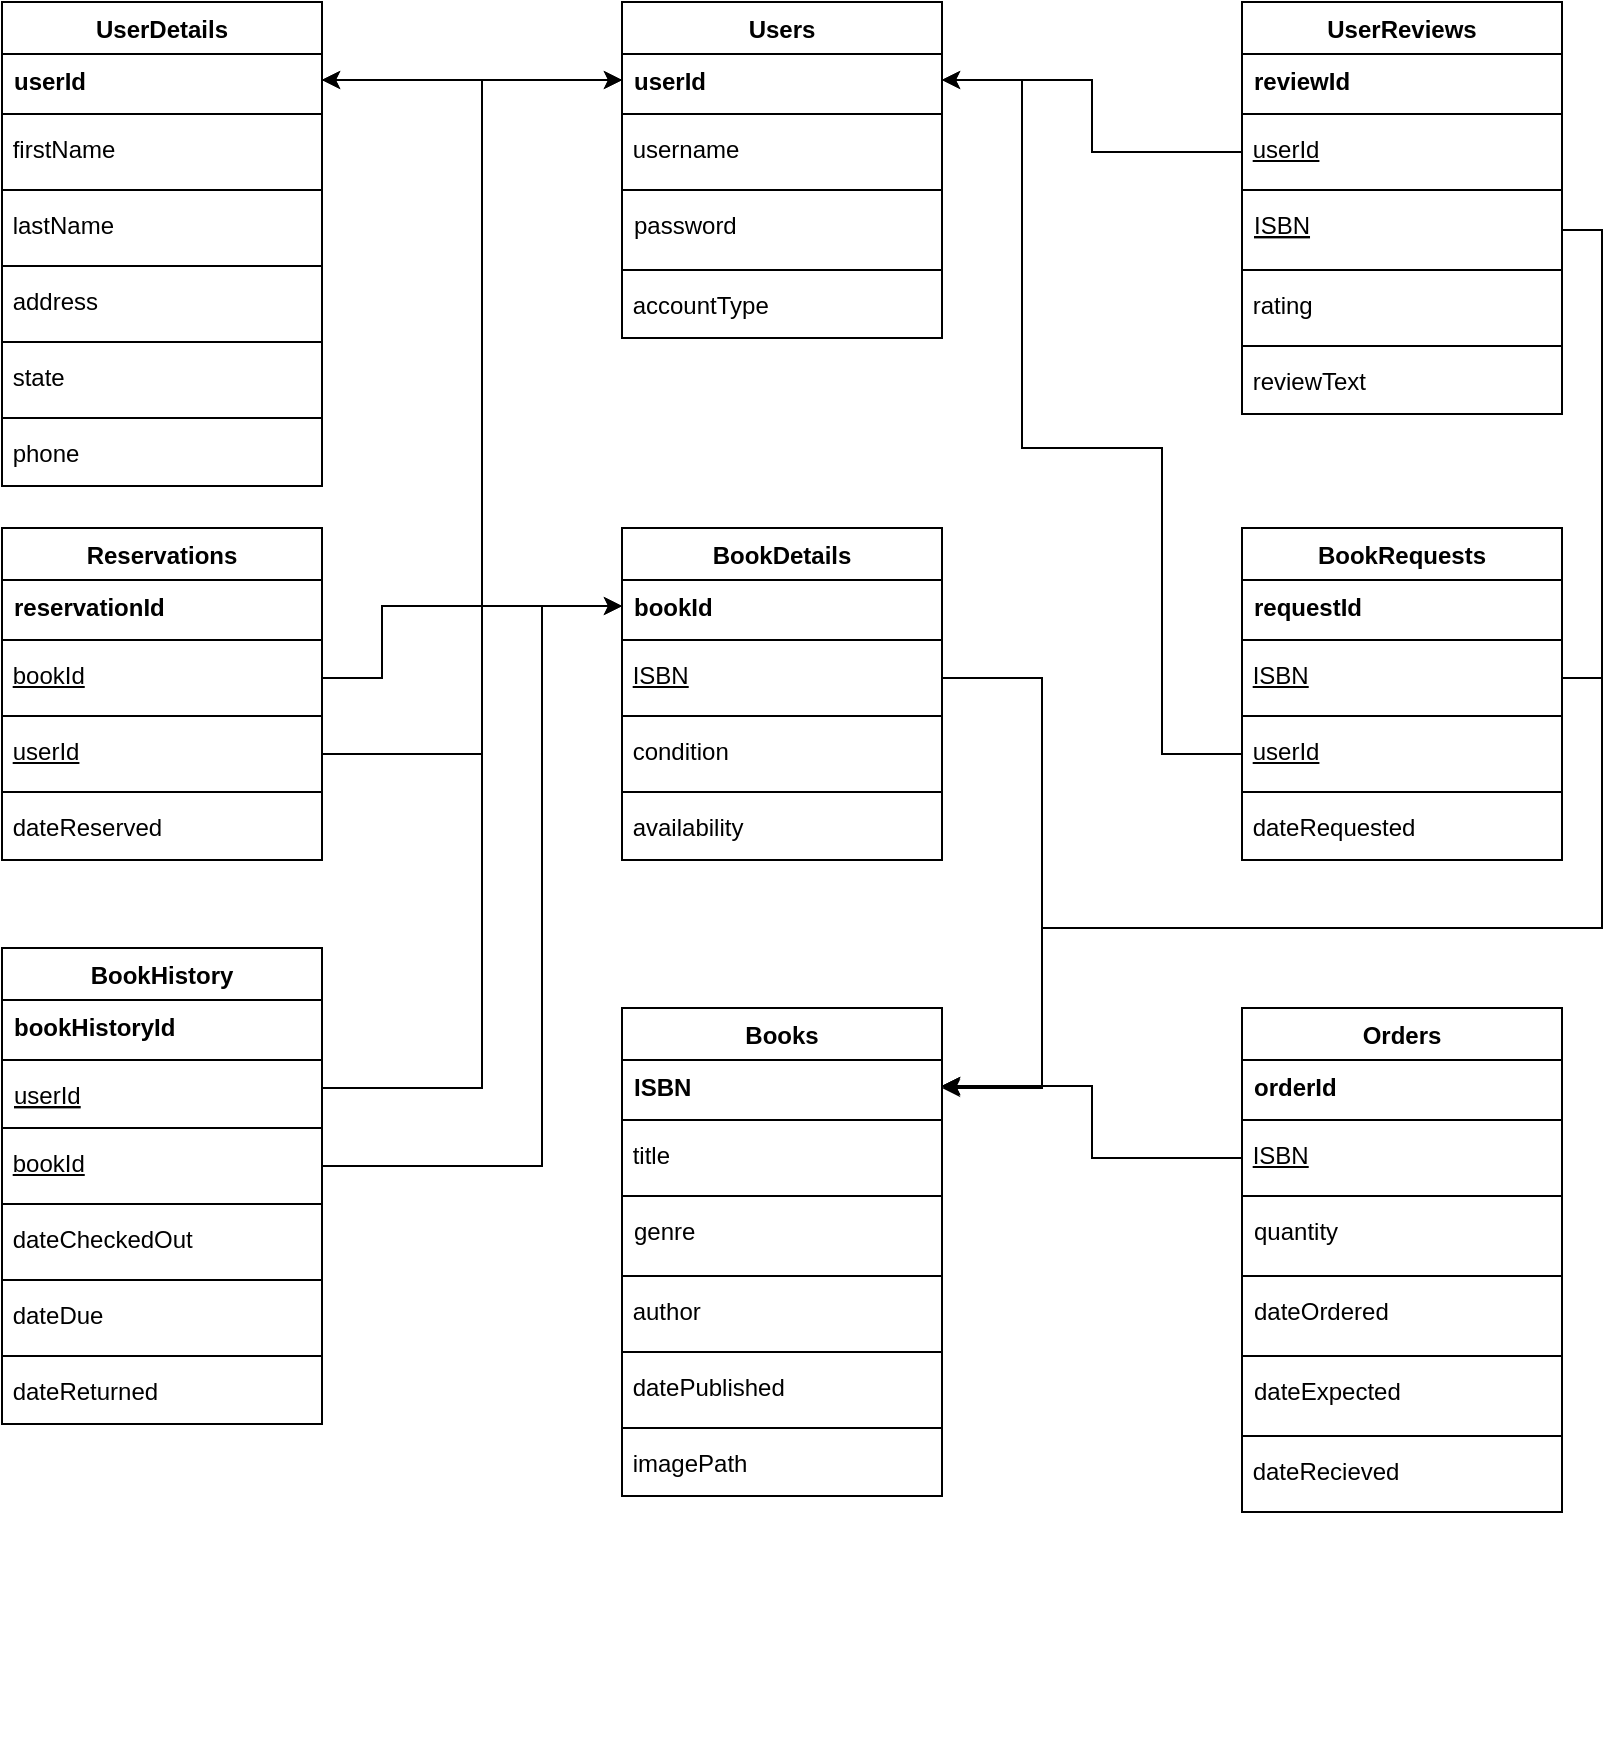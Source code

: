 <mxfile version="12.7.0" type="device"><diagram id="Xg3GlzZlZHLlRnHhwqz-" name="Page-1"><mxGraphModel dx="1902" dy="1081" grid="1" gridSize="10" guides="1" tooltips="1" connect="1" arrows="1" fold="1" page="1" pageScale="1" pageWidth="1500" pageHeight="1000" math="0" shadow="0"><root><mxCell id="0"/><mxCell id="1" parent="0"/><mxCell id="W9Jm4VccmNvsLr-udF0N-2" value="Users" style="swimlane;fontStyle=1;align=center;verticalAlign=top;childLayout=stackLayout;horizontal=1;startSize=26;horizontalStack=0;resizeParent=1;resizeParentMax=0;resizeLast=0;collapsible=1;marginBottom=0;" parent="1" vertex="1"><mxGeometry x="660" y="107" width="160" height="168" as="geometry"/></mxCell><mxCell id="W9Jm4VccmNvsLr-udF0N-3" value="userId" style="text;strokeColor=none;fillColor=none;align=left;verticalAlign=top;spacingLeft=4;spacingRight=4;overflow=hidden;rotatable=0;points=[[0,0.5],[1,0.5]];portConstraint=eastwest;fontStyle=1" parent="W9Jm4VccmNvsLr-udF0N-2" vertex="1"><mxGeometry y="26" width="160" height="26" as="geometry"/></mxCell><mxCell id="W9Jm4VccmNvsLr-udF0N-4" value="" style="line;strokeWidth=1;fillColor=none;align=left;verticalAlign=middle;spacingTop=-1;spacingLeft=3;spacingRight=3;rotatable=0;labelPosition=right;points=[];portConstraint=eastwest;" parent="W9Jm4VccmNvsLr-udF0N-2" vertex="1"><mxGeometry y="52" width="160" height="8" as="geometry"/></mxCell><mxCell id="W9Jm4VccmNvsLr-udF0N-10" value="&amp;nbsp;username" style="text;html=1;" parent="W9Jm4VccmNvsLr-udF0N-2" vertex="1"><mxGeometry y="60" width="160" height="30" as="geometry"/></mxCell><mxCell id="W9Jm4VccmNvsLr-udF0N-6" value="" style="line;strokeWidth=1;fillColor=none;align=left;verticalAlign=middle;spacingTop=-1;spacingLeft=3;spacingRight=3;rotatable=0;labelPosition=right;points=[];portConstraint=eastwest;" parent="W9Jm4VccmNvsLr-udF0N-2" vertex="1"><mxGeometry y="90" width="160" height="8" as="geometry"/></mxCell><mxCell id="W9Jm4VccmNvsLr-udF0N-5" value="password" style="text;strokeColor=none;fillColor=none;align=left;verticalAlign=top;spacingLeft=4;spacingRight=4;overflow=hidden;rotatable=0;points=[[0,0.5],[1,0.5]];portConstraint=eastwest;" parent="W9Jm4VccmNvsLr-udF0N-2" vertex="1"><mxGeometry y="98" width="160" height="32" as="geometry"/></mxCell><mxCell id="W9Jm4VccmNvsLr-udF0N-7" value="" style="line;strokeWidth=1;fillColor=none;align=left;verticalAlign=middle;spacingTop=-1;spacingLeft=3;spacingRight=3;rotatable=0;labelPosition=right;points=[];portConstraint=eastwest;" parent="W9Jm4VccmNvsLr-udF0N-2" vertex="1"><mxGeometry y="130" width="160" height="8" as="geometry"/></mxCell><mxCell id="W9Jm4VccmNvsLr-udF0N-12" value="&amp;nbsp;accountType" style="text;html=1;" parent="W9Jm4VccmNvsLr-udF0N-2" vertex="1"><mxGeometry y="138" width="160" height="30" as="geometry"/></mxCell><mxCell id="W9Jm4VccmNvsLr-udF0N-14" value="UserReviews" style="swimlane;fontStyle=1;align=center;verticalAlign=top;childLayout=stackLayout;horizontal=1;startSize=26;horizontalStack=0;resizeParent=1;resizeParentMax=0;resizeLast=0;collapsible=1;marginBottom=0;" parent="1" vertex="1"><mxGeometry x="970" y="107" width="160" height="206" as="geometry"/></mxCell><mxCell id="W9Jm4VccmNvsLr-udF0N-15" value="reviewId" style="text;strokeColor=none;fillColor=none;align=left;verticalAlign=top;spacingLeft=4;spacingRight=4;overflow=hidden;rotatable=0;points=[[0,0.5],[1,0.5]];portConstraint=eastwest;fontStyle=1" parent="W9Jm4VccmNvsLr-udF0N-14" vertex="1"><mxGeometry y="26" width="160" height="26" as="geometry"/></mxCell><mxCell id="W9Jm4VccmNvsLr-udF0N-16" value="" style="line;strokeWidth=1;fillColor=none;align=left;verticalAlign=middle;spacingTop=-1;spacingLeft=3;spacingRight=3;rotatable=0;labelPosition=right;points=[];portConstraint=eastwest;" parent="W9Jm4VccmNvsLr-udF0N-14" vertex="1"><mxGeometry y="52" width="160" height="8" as="geometry"/></mxCell><mxCell id="W9Jm4VccmNvsLr-udF0N-17" value="&amp;nbsp;&lt;u&gt;userId&lt;/u&gt;" style="text;html=1;" parent="W9Jm4VccmNvsLr-udF0N-14" vertex="1"><mxGeometry y="60" width="160" height="30" as="geometry"/></mxCell><mxCell id="W9Jm4VccmNvsLr-udF0N-18" value="" style="line;strokeWidth=1;fillColor=none;align=left;verticalAlign=middle;spacingTop=-1;spacingLeft=3;spacingRight=3;rotatable=0;labelPosition=right;points=[];portConstraint=eastwest;" parent="W9Jm4VccmNvsLr-udF0N-14" vertex="1"><mxGeometry y="90" width="160" height="8" as="geometry"/></mxCell><mxCell id="W9Jm4VccmNvsLr-udF0N-19" value="ISBN" style="text;strokeColor=none;fillColor=none;align=left;verticalAlign=top;spacingLeft=4;spacingRight=4;overflow=hidden;rotatable=0;points=[[0,0.5],[1,0.5]];portConstraint=eastwest;fontStyle=4" parent="W9Jm4VccmNvsLr-udF0N-14" vertex="1"><mxGeometry y="98" width="160" height="32" as="geometry"/></mxCell><mxCell id="W9Jm4VccmNvsLr-udF0N-20" value="" style="line;strokeWidth=1;fillColor=none;align=left;verticalAlign=middle;spacingTop=-1;spacingLeft=3;spacingRight=3;rotatable=0;labelPosition=right;points=[];portConstraint=eastwest;" parent="W9Jm4VccmNvsLr-udF0N-14" vertex="1"><mxGeometry y="130" width="160" height="8" as="geometry"/></mxCell><mxCell id="W9Jm4VccmNvsLr-udF0N-21" value="&amp;nbsp;rating" style="text;html=1;" parent="W9Jm4VccmNvsLr-udF0N-14" vertex="1"><mxGeometry y="138" width="160" height="30" as="geometry"/></mxCell><mxCell id="W9Jm4VccmNvsLr-udF0N-22" value="" style="line;strokeWidth=1;fillColor=none;align=left;verticalAlign=middle;spacingTop=-1;spacingLeft=3;spacingRight=3;rotatable=0;labelPosition=right;points=[];portConstraint=eastwest;" parent="W9Jm4VccmNvsLr-udF0N-14" vertex="1"><mxGeometry y="168" width="160" height="8" as="geometry"/></mxCell><mxCell id="W9Jm4VccmNvsLr-udF0N-23" value="&amp;nbsp;reviewText" style="text;html=1;" parent="W9Jm4VccmNvsLr-udF0N-14" vertex="1"><mxGeometry y="176" width="160" height="30" as="geometry"/></mxCell><mxCell id="W9Jm4VccmNvsLr-udF0N-24" value="Books" style="swimlane;fontStyle=1;align=center;verticalAlign=top;childLayout=stackLayout;horizontal=1;startSize=26;horizontalStack=0;resizeParent=1;resizeParentMax=0;resizeLast=0;collapsible=1;marginBottom=0;" parent="1" vertex="1"><mxGeometry x="660" y="610" width="160" height="244" as="geometry"/></mxCell><mxCell id="W9Jm4VccmNvsLr-udF0N-25" value="ISBN" style="text;strokeColor=none;fillColor=none;align=left;verticalAlign=top;spacingLeft=4;spacingRight=4;overflow=hidden;rotatable=0;points=[[0,0.5],[1,0.5]];portConstraint=eastwest;fontStyle=1" parent="W9Jm4VccmNvsLr-udF0N-24" vertex="1"><mxGeometry y="26" width="160" height="26" as="geometry"/></mxCell><mxCell id="W9Jm4VccmNvsLr-udF0N-26" value="" style="line;strokeWidth=1;fillColor=none;align=left;verticalAlign=middle;spacingTop=-1;spacingLeft=3;spacingRight=3;rotatable=0;labelPosition=right;points=[];portConstraint=eastwest;" parent="W9Jm4VccmNvsLr-udF0N-24" vertex="1"><mxGeometry y="52" width="160" height="8" as="geometry"/></mxCell><mxCell id="W9Jm4VccmNvsLr-udF0N-27" value="&amp;nbsp;title" style="text;html=1;" parent="W9Jm4VccmNvsLr-udF0N-24" vertex="1"><mxGeometry y="60" width="160" height="30" as="geometry"/></mxCell><mxCell id="W9Jm4VccmNvsLr-udF0N-28" value="" style="line;strokeWidth=1;fillColor=none;align=left;verticalAlign=middle;spacingTop=-1;spacingLeft=3;spacingRight=3;rotatable=0;labelPosition=right;points=[];portConstraint=eastwest;" parent="W9Jm4VccmNvsLr-udF0N-24" vertex="1"><mxGeometry y="90" width="160" height="8" as="geometry"/></mxCell><mxCell id="W9Jm4VccmNvsLr-udF0N-29" value="genre" style="text;strokeColor=none;fillColor=none;align=left;verticalAlign=top;spacingLeft=4;spacingRight=4;overflow=hidden;rotatable=0;points=[[0,0.5],[1,0.5]];portConstraint=eastwest;" parent="W9Jm4VccmNvsLr-udF0N-24" vertex="1"><mxGeometry y="98" width="160" height="32" as="geometry"/></mxCell><mxCell id="W9Jm4VccmNvsLr-udF0N-30" value="" style="line;strokeWidth=1;fillColor=none;align=left;verticalAlign=middle;spacingTop=-1;spacingLeft=3;spacingRight=3;rotatable=0;labelPosition=right;points=[];portConstraint=eastwest;" parent="W9Jm4VccmNvsLr-udF0N-24" vertex="1"><mxGeometry y="130" width="160" height="8" as="geometry"/></mxCell><mxCell id="W9Jm4VccmNvsLr-udF0N-31" value="&amp;nbsp;author" style="text;html=1;" parent="W9Jm4VccmNvsLr-udF0N-24" vertex="1"><mxGeometry y="138" width="160" height="30" as="geometry"/></mxCell><mxCell id="W9Jm4VccmNvsLr-udF0N-32" value="" style="line;strokeWidth=1;fillColor=none;align=left;verticalAlign=middle;spacingTop=-1;spacingLeft=3;spacingRight=3;rotatable=0;labelPosition=right;points=[];portConstraint=eastwest;" parent="W9Jm4VccmNvsLr-udF0N-24" vertex="1"><mxGeometry y="168" width="160" height="8" as="geometry"/></mxCell><mxCell id="W9Jm4VccmNvsLr-udF0N-33" value="&amp;nbsp;datePublished" style="text;html=1;" parent="W9Jm4VccmNvsLr-udF0N-24" vertex="1"><mxGeometry y="176" width="160" height="30" as="geometry"/></mxCell><mxCell id="W9Jm4VccmNvsLr-udF0N-45" value="" style="line;strokeWidth=1;fillColor=none;align=left;verticalAlign=middle;spacingTop=-1;spacingLeft=3;spacingRight=3;rotatable=0;labelPosition=right;points=[];portConstraint=eastwest;" parent="W9Jm4VccmNvsLr-udF0N-24" vertex="1"><mxGeometry y="206" width="160" height="8" as="geometry"/></mxCell><mxCell id="W9Jm4VccmNvsLr-udF0N-44" value="&amp;nbsp;imagePath" style="text;html=1;" parent="W9Jm4VccmNvsLr-udF0N-24" vertex="1"><mxGeometry y="214" width="160" height="30" as="geometry"/></mxCell><mxCell id="W9Jm4VccmNvsLr-udF0N-34" value="BookDetails" style="swimlane;fontStyle=1;align=center;verticalAlign=top;childLayout=stackLayout;horizontal=1;startSize=26;horizontalStack=0;resizeParent=1;resizeParentMax=0;resizeLast=0;collapsible=1;marginBottom=0;" parent="1" vertex="1"><mxGeometry x="660" y="370" width="160" height="166" as="geometry"/></mxCell><mxCell id="W9Jm4VccmNvsLr-udF0N-35" value="bookId" style="text;strokeColor=none;fillColor=none;align=left;verticalAlign=top;spacingLeft=4;spacingRight=4;overflow=hidden;rotatable=0;points=[[0,0.5],[1,0.5]];portConstraint=eastwest;fontStyle=1" parent="W9Jm4VccmNvsLr-udF0N-34" vertex="1"><mxGeometry y="26" width="160" height="26" as="geometry"/></mxCell><mxCell id="W9Jm4VccmNvsLr-udF0N-36" value="" style="line;strokeWidth=1;fillColor=none;align=left;verticalAlign=middle;spacingTop=-1;spacingLeft=3;spacingRight=3;rotatable=0;labelPosition=right;points=[];portConstraint=eastwest;" parent="W9Jm4VccmNvsLr-udF0N-34" vertex="1"><mxGeometry y="52" width="160" height="8" as="geometry"/></mxCell><mxCell id="W9Jm4VccmNvsLr-udF0N-37" value="&amp;nbsp;&lt;u&gt;ISBN&lt;/u&gt;" style="text;html=1;" parent="W9Jm4VccmNvsLr-udF0N-34" vertex="1"><mxGeometry y="60" width="160" height="30" as="geometry"/></mxCell><mxCell id="W9Jm4VccmNvsLr-udF0N-40" value="" style="line;strokeWidth=1;fillColor=none;align=left;verticalAlign=middle;spacingTop=-1;spacingLeft=3;spacingRight=3;rotatable=0;labelPosition=right;points=[];portConstraint=eastwest;" parent="W9Jm4VccmNvsLr-udF0N-34" vertex="1"><mxGeometry y="90" width="160" height="8" as="geometry"/></mxCell><mxCell id="W9Jm4VccmNvsLr-udF0N-41" value="&amp;nbsp;condition" style="text;html=1;" parent="W9Jm4VccmNvsLr-udF0N-34" vertex="1"><mxGeometry y="98" width="160" height="30" as="geometry"/></mxCell><mxCell id="W9Jm4VccmNvsLr-udF0N-42" value="" style="line;strokeWidth=1;fillColor=none;align=left;verticalAlign=middle;spacingTop=-1;spacingLeft=3;spacingRight=3;rotatable=0;labelPosition=right;points=[];portConstraint=eastwest;" parent="W9Jm4VccmNvsLr-udF0N-34" vertex="1"><mxGeometry y="128" width="160" height="8" as="geometry"/></mxCell><mxCell id="W9Jm4VccmNvsLr-udF0N-43" value="&amp;nbsp;availability" style="text;html=1;" parent="W9Jm4VccmNvsLr-udF0N-34" vertex="1"><mxGeometry y="136" width="160" height="30" as="geometry"/></mxCell><mxCell id="W9Jm4VccmNvsLr-udF0N-56" value="Orders" style="swimlane;fontStyle=1;align=center;verticalAlign=top;childLayout=stackLayout;horizontal=1;startSize=26;horizontalStack=0;resizeParent=1;resizeParentMax=0;resizeLast=0;collapsible=1;marginBottom=0;" parent="1" vertex="1"><mxGeometry x="970" y="610" width="160" height="252" as="geometry"/></mxCell><mxCell id="W9Jm4VccmNvsLr-udF0N-57" value="orderId" style="text;strokeColor=none;fillColor=none;align=left;verticalAlign=top;spacingLeft=4;spacingRight=4;overflow=hidden;rotatable=0;points=[[0,0.5],[1,0.5]];portConstraint=eastwest;fontStyle=1" parent="W9Jm4VccmNvsLr-udF0N-56" vertex="1"><mxGeometry y="26" width="160" height="26" as="geometry"/></mxCell><mxCell id="W9Jm4VccmNvsLr-udF0N-58" value="" style="line;strokeWidth=1;fillColor=none;align=left;verticalAlign=middle;spacingTop=-1;spacingLeft=3;spacingRight=3;rotatable=0;labelPosition=right;points=[];portConstraint=eastwest;" parent="W9Jm4VccmNvsLr-udF0N-56" vertex="1"><mxGeometry y="52" width="160" height="8" as="geometry"/></mxCell><mxCell id="W9Jm4VccmNvsLr-udF0N-59" value="&amp;nbsp;&lt;u&gt;ISBN&lt;/u&gt;" style="text;html=1;" parent="W9Jm4VccmNvsLr-udF0N-56" vertex="1"><mxGeometry y="60" width="160" height="30" as="geometry"/></mxCell><mxCell id="W9Jm4VccmNvsLr-udF0N-60" value="" style="line;strokeWidth=1;fillColor=none;align=left;verticalAlign=middle;spacingTop=-1;spacingLeft=3;spacingRight=3;rotatable=0;labelPosition=right;points=[];portConstraint=eastwest;" parent="W9Jm4VccmNvsLr-udF0N-56" vertex="1"><mxGeometry y="90" width="160" height="8" as="geometry"/></mxCell><mxCell id="W9Jm4VccmNvsLr-udF0N-61" value="quantity" style="text;strokeColor=none;fillColor=none;align=left;verticalAlign=top;spacingLeft=4;spacingRight=4;overflow=hidden;rotatable=0;points=[[0,0.5],[1,0.5]];portConstraint=eastwest;fontStyle=0" parent="W9Jm4VccmNvsLr-udF0N-56" vertex="1"><mxGeometry y="98" width="160" height="32" as="geometry"/></mxCell><mxCell id="W9Jm4VccmNvsLr-udF0N-62" value="" style="line;strokeWidth=1;fillColor=none;align=left;verticalAlign=middle;spacingTop=-1;spacingLeft=3;spacingRight=3;rotatable=0;labelPosition=right;points=[];portConstraint=eastwest;" parent="W9Jm4VccmNvsLr-udF0N-56" vertex="1"><mxGeometry y="130" width="160" height="8" as="geometry"/></mxCell><mxCell id="8THNpUJACRM4IYG2hEHE-87" value="dateOrdered" style="text;strokeColor=none;fillColor=none;align=left;verticalAlign=top;spacingLeft=4;spacingRight=4;overflow=hidden;rotatable=0;points=[[0,0.5],[1,0.5]];portConstraint=eastwest;fontStyle=0" vertex="1" parent="W9Jm4VccmNvsLr-udF0N-56"><mxGeometry y="138" width="160" height="32" as="geometry"/></mxCell><mxCell id="8THNpUJACRM4IYG2hEHE-90" value="" style="line;strokeWidth=1;fillColor=none;align=left;verticalAlign=middle;spacingTop=-1;spacingLeft=3;spacingRight=3;rotatable=0;labelPosition=right;points=[];portConstraint=eastwest;" vertex="1" parent="W9Jm4VccmNvsLr-udF0N-56"><mxGeometry y="170" width="160" height="8" as="geometry"/></mxCell><mxCell id="8THNpUJACRM4IYG2hEHE-88" value="dateExpected" style="text;strokeColor=none;fillColor=none;align=left;verticalAlign=top;spacingLeft=4;spacingRight=4;overflow=hidden;rotatable=0;points=[[0,0.5],[1,0.5]];portConstraint=eastwest;fontStyle=0" vertex="1" parent="W9Jm4VccmNvsLr-udF0N-56"><mxGeometry y="178" width="160" height="32" as="geometry"/></mxCell><mxCell id="8THNpUJACRM4IYG2hEHE-91" value="" style="line;strokeWidth=1;fillColor=none;align=left;verticalAlign=middle;spacingTop=-1;spacingLeft=3;spacingRight=3;rotatable=0;labelPosition=right;points=[];portConstraint=eastwest;" vertex="1" parent="W9Jm4VccmNvsLr-udF0N-56"><mxGeometry y="210" width="160" height="8" as="geometry"/></mxCell><mxCell id="8THNpUJACRM4IYG2hEHE-97" value="&amp;nbsp;dateRecieved" style="text;html=1;" vertex="1" parent="W9Jm4VccmNvsLr-udF0N-56"><mxGeometry y="218" width="160" height="34" as="geometry"/></mxCell><mxCell id="8THNpUJACRM4IYG2hEHE-92" style="edgeStyle=orthogonalEdgeStyle;rounded=0;orthogonalLoop=1;jettySize=auto;html=1;exitX=0.5;exitY=1;exitDx=0;exitDy=0;" edge="1" parent="W9Jm4VccmNvsLr-udF0N-56"><mxGeometry relative="1" as="geometry"><mxPoint x="80" y="362" as="sourcePoint"/><mxPoint x="80" y="362" as="targetPoint"/></mxGeometry></mxCell><mxCell id="8THNpUJACRM4IYG2hEHE-95" style="edgeStyle=orthogonalEdgeStyle;rounded=0;orthogonalLoop=1;jettySize=auto;html=1;exitX=0.5;exitY=1;exitDx=0;exitDy=0;" edge="1" parent="W9Jm4VccmNvsLr-udF0N-56"><mxGeometry relative="1" as="geometry"><mxPoint x="80" y="362" as="sourcePoint"/><mxPoint x="80" y="362" as="targetPoint"/></mxGeometry></mxCell><mxCell id="W9Jm4VccmNvsLr-udF0N-78" style="edgeStyle=orthogonalEdgeStyle;rounded=0;orthogonalLoop=1;jettySize=auto;html=1;exitX=0;exitY=0.5;exitDx=0;exitDy=0;entryX=1;entryY=0.5;entryDx=0;entryDy=0;" parent="1" source="W9Jm4VccmNvsLr-udF0N-17" target="W9Jm4VccmNvsLr-udF0N-3" edge="1"><mxGeometry relative="1" as="geometry"/></mxCell><mxCell id="W9Jm4VccmNvsLr-udF0N-80" style="edgeStyle=orthogonalEdgeStyle;rounded=0;orthogonalLoop=1;jettySize=auto;html=1;exitX=1;exitY=0.5;exitDx=0;exitDy=0;entryX=1;entryY=0.5;entryDx=0;entryDy=0;" parent="1" source="W9Jm4VccmNvsLr-udF0N-19" target="W9Jm4VccmNvsLr-udF0N-25" edge="1"><mxGeometry relative="1" as="geometry"><mxPoint x="1110" y="590" as="targetPoint"/><Array as="points"><mxPoint x="1150" y="221"/><mxPoint x="1150" y="570"/><mxPoint x="870" y="570"/><mxPoint x="870" y="649"/></Array></mxGeometry></mxCell><mxCell id="W9Jm4VccmNvsLr-udF0N-81" style="edgeStyle=orthogonalEdgeStyle;rounded=0;orthogonalLoop=1;jettySize=auto;html=1;exitX=1;exitY=0.5;exitDx=0;exitDy=0;" parent="1" source="W9Jm4VccmNvsLr-udF0N-37" edge="1"><mxGeometry relative="1" as="geometry"><mxPoint x="820" y="650" as="targetPoint"/><Array as="points"><mxPoint x="870" y="445"/><mxPoint x="870" y="650"/></Array></mxGeometry></mxCell><mxCell id="8THNpUJACRM4IYG2hEHE-1" value="BookRequests" style="swimlane;fontStyle=1;align=center;verticalAlign=top;childLayout=stackLayout;horizontal=1;startSize=26;horizontalStack=0;resizeParent=1;resizeParentMax=0;resizeLast=0;collapsible=1;marginBottom=0;" vertex="1" parent="1"><mxGeometry x="970" y="370" width="160" height="166" as="geometry"/></mxCell><mxCell id="8THNpUJACRM4IYG2hEHE-2" value="requestId" style="text;strokeColor=none;fillColor=none;align=left;verticalAlign=top;spacingLeft=4;spacingRight=4;overflow=hidden;rotatable=0;points=[[0,0.5],[1,0.5]];portConstraint=eastwest;fontStyle=1" vertex="1" parent="8THNpUJACRM4IYG2hEHE-1"><mxGeometry y="26" width="160" height="26" as="geometry"/></mxCell><mxCell id="8THNpUJACRM4IYG2hEHE-3" value="" style="line;strokeWidth=1;fillColor=none;align=left;verticalAlign=middle;spacingTop=-1;spacingLeft=3;spacingRight=3;rotatable=0;labelPosition=right;points=[];portConstraint=eastwest;" vertex="1" parent="8THNpUJACRM4IYG2hEHE-1"><mxGeometry y="52" width="160" height="8" as="geometry"/></mxCell><mxCell id="8THNpUJACRM4IYG2hEHE-4" value="&amp;nbsp;&lt;u&gt;ISBN&lt;/u&gt;" style="text;html=1;" vertex="1" parent="8THNpUJACRM4IYG2hEHE-1"><mxGeometry y="60" width="160" height="30" as="geometry"/></mxCell><mxCell id="8THNpUJACRM4IYG2hEHE-5" value="" style="line;strokeWidth=1;fillColor=none;align=left;verticalAlign=middle;spacingTop=-1;spacingLeft=3;spacingRight=3;rotatable=0;labelPosition=right;points=[];portConstraint=eastwest;" vertex="1" parent="8THNpUJACRM4IYG2hEHE-1"><mxGeometry y="90" width="160" height="8" as="geometry"/></mxCell><mxCell id="8THNpUJACRM4IYG2hEHE-6" value="&amp;nbsp;&lt;u&gt;userId&lt;/u&gt;" style="text;html=1;" vertex="1" parent="8THNpUJACRM4IYG2hEHE-1"><mxGeometry y="98" width="160" height="30" as="geometry"/></mxCell><mxCell id="8THNpUJACRM4IYG2hEHE-7" value="" style="line;strokeWidth=1;fillColor=none;align=left;verticalAlign=middle;spacingTop=-1;spacingLeft=3;spacingRight=3;rotatable=0;labelPosition=right;points=[];portConstraint=eastwest;" vertex="1" parent="8THNpUJACRM4IYG2hEHE-1"><mxGeometry y="128" width="160" height="8" as="geometry"/></mxCell><mxCell id="8THNpUJACRM4IYG2hEHE-8" value="&amp;nbsp;dateRequested" style="text;html=1;" vertex="1" parent="8THNpUJACRM4IYG2hEHE-1"><mxGeometry y="136" width="160" height="30" as="geometry"/></mxCell><mxCell id="8THNpUJACRM4IYG2hEHE-9" value="Reservations" style="swimlane;fontStyle=1;align=center;verticalAlign=top;childLayout=stackLayout;horizontal=1;startSize=26;horizontalStack=0;resizeParent=1;resizeParentMax=0;resizeLast=0;collapsible=1;marginBottom=0;" vertex="1" parent="1"><mxGeometry x="350" y="370" width="160" height="166" as="geometry"/></mxCell><mxCell id="8THNpUJACRM4IYG2hEHE-10" value="reservationId" style="text;strokeColor=none;fillColor=none;align=left;verticalAlign=top;spacingLeft=4;spacingRight=4;overflow=hidden;rotatable=0;points=[[0,0.5],[1,0.5]];portConstraint=eastwest;fontStyle=1" vertex="1" parent="8THNpUJACRM4IYG2hEHE-9"><mxGeometry y="26" width="160" height="26" as="geometry"/></mxCell><mxCell id="8THNpUJACRM4IYG2hEHE-77" value="" style="line;strokeWidth=1;fillColor=none;align=left;verticalAlign=middle;spacingTop=-1;spacingLeft=3;spacingRight=3;rotatable=0;labelPosition=right;points=[];portConstraint=eastwest;" vertex="1" parent="8THNpUJACRM4IYG2hEHE-9"><mxGeometry y="52" width="160" height="8" as="geometry"/></mxCell><mxCell id="8THNpUJACRM4IYG2hEHE-76" value="&amp;nbsp;&lt;u&gt;bookId&lt;/u&gt;" style="text;html=1;" vertex="1" parent="8THNpUJACRM4IYG2hEHE-9"><mxGeometry y="60" width="160" height="30" as="geometry"/></mxCell><mxCell id="8THNpUJACRM4IYG2hEHE-11" value="" style="line;strokeWidth=1;fillColor=none;align=left;verticalAlign=middle;spacingTop=-1;spacingLeft=3;spacingRight=3;rotatable=0;labelPosition=right;points=[];portConstraint=eastwest;" vertex="1" parent="8THNpUJACRM4IYG2hEHE-9"><mxGeometry y="90" width="160" height="8" as="geometry"/></mxCell><mxCell id="8THNpUJACRM4IYG2hEHE-12" value="&amp;nbsp;&lt;u&gt;userId&lt;/u&gt;" style="text;html=1;" vertex="1" parent="8THNpUJACRM4IYG2hEHE-9"><mxGeometry y="98" width="160" height="30" as="geometry"/></mxCell><mxCell id="8THNpUJACRM4IYG2hEHE-79" value="" style="line;strokeWidth=1;fillColor=none;align=left;verticalAlign=middle;spacingTop=-1;spacingLeft=3;spacingRight=3;rotatable=0;labelPosition=right;points=[];portConstraint=eastwest;" vertex="1" parent="8THNpUJACRM4IYG2hEHE-9"><mxGeometry y="128" width="160" height="8" as="geometry"/></mxCell><mxCell id="8THNpUJACRM4IYG2hEHE-78" value="&amp;nbsp;dateReserved" style="text;html=1;" vertex="1" parent="8THNpUJACRM4IYG2hEHE-9"><mxGeometry y="136" width="160" height="30" as="geometry"/></mxCell><mxCell id="8THNpUJACRM4IYG2hEHE-17" value="UserDetails" style="swimlane;fontStyle=1;align=center;verticalAlign=top;childLayout=stackLayout;horizontal=1;startSize=26;horizontalStack=0;resizeParent=1;resizeParentMax=0;resizeLast=0;collapsible=1;marginBottom=0;" vertex="1" parent="1"><mxGeometry x="350" y="107" width="160" height="242" as="geometry"/></mxCell><mxCell id="8THNpUJACRM4IYG2hEHE-18" value="userId" style="text;strokeColor=none;fillColor=none;align=left;verticalAlign=top;spacingLeft=4;spacingRight=4;overflow=hidden;rotatable=0;points=[[0,0.5],[1,0.5]];portConstraint=eastwest;fontStyle=1" vertex="1" parent="8THNpUJACRM4IYG2hEHE-17"><mxGeometry y="26" width="160" height="26" as="geometry"/></mxCell><mxCell id="8THNpUJACRM4IYG2hEHE-19" value="" style="line;strokeWidth=1;fillColor=none;align=left;verticalAlign=middle;spacingTop=-1;spacingLeft=3;spacingRight=3;rotatable=0;labelPosition=right;points=[];portConstraint=eastwest;" vertex="1" parent="8THNpUJACRM4IYG2hEHE-17"><mxGeometry y="52" width="160" height="8" as="geometry"/></mxCell><mxCell id="8THNpUJACRM4IYG2hEHE-20" value="&amp;nbsp;firstName" style="text;html=1;" vertex="1" parent="8THNpUJACRM4IYG2hEHE-17"><mxGeometry y="60" width="160" height="30" as="geometry"/></mxCell><mxCell id="8THNpUJACRM4IYG2hEHE-21" value="" style="line;strokeWidth=1;fillColor=none;align=left;verticalAlign=middle;spacingTop=-1;spacingLeft=3;spacingRight=3;rotatable=0;labelPosition=right;points=[];portConstraint=eastwest;" vertex="1" parent="8THNpUJACRM4IYG2hEHE-17"><mxGeometry y="90" width="160" height="8" as="geometry"/></mxCell><mxCell id="8THNpUJACRM4IYG2hEHE-22" value="&amp;nbsp;lastName" style="text;html=1;" vertex="1" parent="8THNpUJACRM4IYG2hEHE-17"><mxGeometry y="98" width="160" height="30" as="geometry"/></mxCell><mxCell id="8THNpUJACRM4IYG2hEHE-23" value="" style="line;strokeWidth=1;fillColor=none;align=left;verticalAlign=middle;spacingTop=-1;spacingLeft=3;spacingRight=3;rotatable=0;labelPosition=right;points=[];portConstraint=eastwest;" vertex="1" parent="8THNpUJACRM4IYG2hEHE-17"><mxGeometry y="128" width="160" height="8" as="geometry"/></mxCell><mxCell id="8THNpUJACRM4IYG2hEHE-41" value="&amp;nbsp;address" style="text;html=1;" vertex="1" parent="8THNpUJACRM4IYG2hEHE-17"><mxGeometry y="136" width="160" height="30" as="geometry"/></mxCell><mxCell id="8THNpUJACRM4IYG2hEHE-70" value="" style="line;strokeWidth=1;fillColor=none;align=left;verticalAlign=middle;spacingTop=-1;spacingLeft=3;spacingRight=3;rotatable=0;labelPosition=right;points=[];portConstraint=eastwest;" vertex="1" parent="8THNpUJACRM4IYG2hEHE-17"><mxGeometry y="166" width="160" height="8" as="geometry"/></mxCell><mxCell id="8THNpUJACRM4IYG2hEHE-100" value="&amp;nbsp;state" style="text;html=1;" vertex="1" parent="8THNpUJACRM4IYG2hEHE-17"><mxGeometry y="174" width="160" height="30" as="geometry"/></mxCell><mxCell id="8THNpUJACRM4IYG2hEHE-101" value="" style="line;strokeWidth=1;fillColor=none;align=left;verticalAlign=middle;spacingTop=-1;spacingLeft=3;spacingRight=3;rotatable=0;labelPosition=right;points=[];portConstraint=eastwest;" vertex="1" parent="8THNpUJACRM4IYG2hEHE-17"><mxGeometry y="204" width="160" height="8" as="geometry"/></mxCell><mxCell id="8THNpUJACRM4IYG2hEHE-42" value="&amp;nbsp;phone" style="text;html=1;" vertex="1" parent="8THNpUJACRM4IYG2hEHE-17"><mxGeometry y="212" width="160" height="30" as="geometry"/></mxCell><mxCell id="8THNpUJACRM4IYG2hEHE-43" value="BookHistory" style="swimlane;fontStyle=1;align=center;verticalAlign=top;childLayout=stackLayout;horizontal=1;startSize=26;horizontalStack=0;resizeParent=1;resizeParentMax=0;resizeLast=0;collapsible=1;marginBottom=0;" vertex="1" parent="1"><mxGeometry x="350" y="580" width="160" height="238" as="geometry"/></mxCell><mxCell id="8THNpUJACRM4IYG2hEHE-44" value="bookHistoryId" style="text;strokeColor=none;fillColor=none;align=left;verticalAlign=top;spacingLeft=4;spacingRight=4;overflow=hidden;rotatable=0;points=[[0,0.5],[1,0.5]];portConstraint=eastwest;fontStyle=1" vertex="1" parent="8THNpUJACRM4IYG2hEHE-43"><mxGeometry y="26" width="160" height="26" as="geometry"/></mxCell><mxCell id="8THNpUJACRM4IYG2hEHE-45" value="" style="line;strokeWidth=1;fillColor=none;align=left;verticalAlign=middle;spacingTop=-1;spacingLeft=3;spacingRight=3;rotatable=0;labelPosition=right;points=[];portConstraint=eastwest;" vertex="1" parent="8THNpUJACRM4IYG2hEHE-43"><mxGeometry y="52" width="160" height="8" as="geometry"/></mxCell><mxCell id="8THNpUJACRM4IYG2hEHE-74" value="userId" style="text;strokeColor=none;fillColor=none;align=left;verticalAlign=top;spacingLeft=4;spacingRight=4;overflow=hidden;rotatable=0;points=[[0,0.5],[1,0.5]];portConstraint=eastwest;fontStyle=4" vertex="1" parent="8THNpUJACRM4IYG2hEHE-43"><mxGeometry y="60" width="160" height="26" as="geometry"/></mxCell><mxCell id="8THNpUJACRM4IYG2hEHE-75" value="" style="line;strokeWidth=1;fillColor=none;align=left;verticalAlign=middle;spacingTop=-1;spacingLeft=3;spacingRight=3;rotatable=0;labelPosition=right;points=[];portConstraint=eastwest;" vertex="1" parent="8THNpUJACRM4IYG2hEHE-43"><mxGeometry y="86" width="160" height="8" as="geometry"/></mxCell><mxCell id="8THNpUJACRM4IYG2hEHE-46" value="&amp;nbsp;&lt;u&gt;bookId&lt;/u&gt;" style="text;html=1;" vertex="1" parent="8THNpUJACRM4IYG2hEHE-43"><mxGeometry y="94" width="160" height="30" as="geometry"/></mxCell><mxCell id="8THNpUJACRM4IYG2hEHE-47" value="" style="line;strokeWidth=1;fillColor=none;align=left;verticalAlign=middle;spacingTop=-1;spacingLeft=3;spacingRight=3;rotatable=0;labelPosition=right;points=[];portConstraint=eastwest;" vertex="1" parent="8THNpUJACRM4IYG2hEHE-43"><mxGeometry y="124" width="160" height="8" as="geometry"/></mxCell><mxCell id="8THNpUJACRM4IYG2hEHE-48" value="&amp;nbsp;dateCheckedOut" style="text;html=1;" vertex="1" parent="8THNpUJACRM4IYG2hEHE-43"><mxGeometry y="132" width="160" height="30" as="geometry"/></mxCell><mxCell id="8THNpUJACRM4IYG2hEHE-103" value="" style="line;strokeWidth=1;fillColor=none;align=left;verticalAlign=middle;spacingTop=-1;spacingLeft=3;spacingRight=3;rotatable=0;labelPosition=right;points=[];portConstraint=eastwest;" vertex="1" parent="8THNpUJACRM4IYG2hEHE-43"><mxGeometry y="162" width="160" height="8" as="geometry"/></mxCell><mxCell id="8THNpUJACRM4IYG2hEHE-120" value="&amp;nbsp;dateDue" style="text;html=1;" vertex="1" parent="8THNpUJACRM4IYG2hEHE-43"><mxGeometry y="170" width="160" height="30" as="geometry"/></mxCell><mxCell id="8THNpUJACRM4IYG2hEHE-121" value="" style="line;strokeWidth=1;fillColor=none;align=left;verticalAlign=middle;spacingTop=-1;spacingLeft=3;spacingRight=3;rotatable=0;labelPosition=right;points=[];portConstraint=eastwest;" vertex="1" parent="8THNpUJACRM4IYG2hEHE-43"><mxGeometry y="200" width="160" height="8" as="geometry"/></mxCell><mxCell id="8THNpUJACRM4IYG2hEHE-102" value="&amp;nbsp;dateReturned" style="text;html=1;" vertex="1" parent="8THNpUJACRM4IYG2hEHE-43"><mxGeometry y="208" width="160" height="30" as="geometry"/></mxCell><mxCell id="8THNpUJACRM4IYG2hEHE-71" style="edgeStyle=orthogonalEdgeStyle;rounded=0;orthogonalLoop=1;jettySize=auto;html=1;exitX=1;exitY=0.5;exitDx=0;exitDy=0;entryX=0;entryY=0.5;entryDx=0;entryDy=0;" edge="1" parent="1" source="8THNpUJACRM4IYG2hEHE-18" target="W9Jm4VccmNvsLr-udF0N-3"><mxGeometry relative="1" as="geometry"/></mxCell><mxCell id="8THNpUJACRM4IYG2hEHE-72" style="edgeStyle=orthogonalEdgeStyle;rounded=0;orthogonalLoop=1;jettySize=auto;html=1;" edge="1" parent="1" source="W9Jm4VccmNvsLr-udF0N-3" target="8THNpUJACRM4IYG2hEHE-18"><mxGeometry relative="1" as="geometry"/></mxCell><mxCell id="8THNpUJACRM4IYG2hEHE-80" style="edgeStyle=orthogonalEdgeStyle;rounded=0;orthogonalLoop=1;jettySize=auto;html=1;exitX=1;exitY=0.5;exitDx=0;exitDy=0;" edge="1" parent="1" source="8THNpUJACRM4IYG2hEHE-76"><mxGeometry relative="1" as="geometry"><mxPoint x="660" y="409" as="targetPoint"/><Array as="points"><mxPoint x="540" y="445"/><mxPoint x="540" y="409"/></Array></mxGeometry></mxCell><mxCell id="8THNpUJACRM4IYG2hEHE-84" style="edgeStyle=orthogonalEdgeStyle;rounded=0;orthogonalLoop=1;jettySize=auto;html=1;exitX=0;exitY=0.5;exitDx=0;exitDy=0;entryX=1;entryY=0.5;entryDx=0;entryDy=0;" edge="1" parent="1" source="8THNpUJACRM4IYG2hEHE-6" target="W9Jm4VccmNvsLr-udF0N-3"><mxGeometry relative="1" as="geometry"><mxPoint x="870" y="150" as="targetPoint"/><Array as="points"><mxPoint x="930" y="483"/><mxPoint x="930" y="330"/><mxPoint x="860" y="330"/><mxPoint x="860" y="146"/></Array></mxGeometry></mxCell><mxCell id="8THNpUJACRM4IYG2hEHE-99" style="edgeStyle=orthogonalEdgeStyle;rounded=0;orthogonalLoop=1;jettySize=auto;html=1;exitX=1;exitY=0.5;exitDx=0;exitDy=0;entryX=1;entryY=0.5;entryDx=0;entryDy=0;" edge="1" parent="1" source="8THNpUJACRM4IYG2hEHE-74" target="8THNpUJACRM4IYG2hEHE-18"><mxGeometry relative="1" as="geometry"><mxPoint x="560" y="220" as="targetPoint"/><Array as="points"><mxPoint x="510" y="650"/><mxPoint x="590" y="650"/><mxPoint x="590" y="146"/></Array></mxGeometry></mxCell><mxCell id="8THNpUJACRM4IYG2hEHE-104" style="edgeStyle=orthogonalEdgeStyle;rounded=0;orthogonalLoop=1;jettySize=auto;html=1;exitX=1;exitY=0.5;exitDx=0;exitDy=0;entryX=0;entryY=0.5;entryDx=0;entryDy=0;" edge="1" parent="1" source="8THNpUJACRM4IYG2hEHE-12" target="W9Jm4VccmNvsLr-udF0N-3"><mxGeometry relative="1" as="geometry"><mxPoint x="590" y="100" as="targetPoint"/><Array as="points"><mxPoint x="590" y="483"/><mxPoint x="590" y="146"/></Array></mxGeometry></mxCell><mxCell id="8THNpUJACRM4IYG2hEHE-106" style="edgeStyle=orthogonalEdgeStyle;rounded=0;orthogonalLoop=1;jettySize=auto;html=1;entryX=0;entryY=0.5;entryDx=0;entryDy=0;exitX=1;exitY=0.5;exitDx=0;exitDy=0;" edge="1" parent="1" source="8THNpUJACRM4IYG2hEHE-46" target="W9Jm4VccmNvsLr-udF0N-35"><mxGeometry relative="1" as="geometry"><mxPoint x="620" y="410" as="targetPoint"/><mxPoint x="630" y="712" as="sourcePoint"/><Array as="points"><mxPoint x="620" y="689"/><mxPoint x="620" y="409"/></Array></mxGeometry></mxCell><mxCell id="8THNpUJACRM4IYG2hEHE-118" style="edgeStyle=orthogonalEdgeStyle;rounded=0;orthogonalLoop=1;jettySize=auto;html=1;exitX=0;exitY=0.5;exitDx=0;exitDy=0;entryX=1;entryY=0.5;entryDx=0;entryDy=0;" edge="1" parent="1" source="W9Jm4VccmNvsLr-udF0N-59" target="W9Jm4VccmNvsLr-udF0N-25"><mxGeometry relative="1" as="geometry"/></mxCell><mxCell id="8THNpUJACRM4IYG2hEHE-119" style="edgeStyle=orthogonalEdgeStyle;rounded=0;orthogonalLoop=1;jettySize=auto;html=1;exitX=1;exitY=0.5;exitDx=0;exitDy=0;entryX=1;entryY=0.5;entryDx=0;entryDy=0;" edge="1" parent="1" source="8THNpUJACRM4IYG2hEHE-4" target="W9Jm4VccmNvsLr-udF0N-25"><mxGeometry relative="1" as="geometry"><mxPoint x="1150" y="580" as="targetPoint"/><Array as="points"><mxPoint x="1150" y="445"/><mxPoint x="1150" y="570"/><mxPoint x="870" y="570"/><mxPoint x="870" y="649"/></Array></mxGeometry></mxCell></root></mxGraphModel></diagram></mxfile>